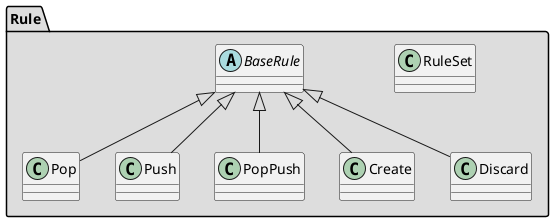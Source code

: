 @startuml rule.png

namespace Rule #DDDDDD {
  class RuleSet
  abstract class BaseRule
  BaseRule <|-- Pop
  BaseRule <|-- Push
  BaseRule <|-- PopPush
  BaseRule <|-- Create
  BaseRule <|-- Discard
}

@enduml
